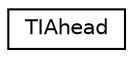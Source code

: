 digraph "Graphical Class Hierarchy"
{
  edge [fontname="Helvetica",fontsize="10",labelfontname="Helvetica",labelfontsize="10"];
  node [fontname="Helvetica",fontsize="10",shape=record];
  rankdir="LR";
  Node0 [label="TIAhead",height=0.2,width=0.4,color="black", fillcolor="white", style="filled",URL="$structTIAhead.html"];
}
